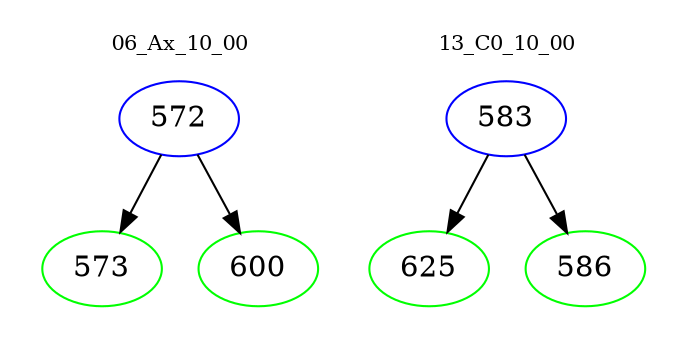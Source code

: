 digraph{
subgraph cluster_0 {
color = white
label = "06_Ax_10_00";
fontsize=10;
T0_572 [label="572", color="blue"]
T0_572 -> T0_573 [color="black"]
T0_573 [label="573", color="green"]
T0_572 -> T0_600 [color="black"]
T0_600 [label="600", color="green"]
}
subgraph cluster_1 {
color = white
label = "13_C0_10_00";
fontsize=10;
T1_583 [label="583", color="blue"]
T1_583 -> T1_625 [color="black"]
T1_625 [label="625", color="green"]
T1_583 -> T1_586 [color="black"]
T1_586 [label="586", color="green"]
}
}
